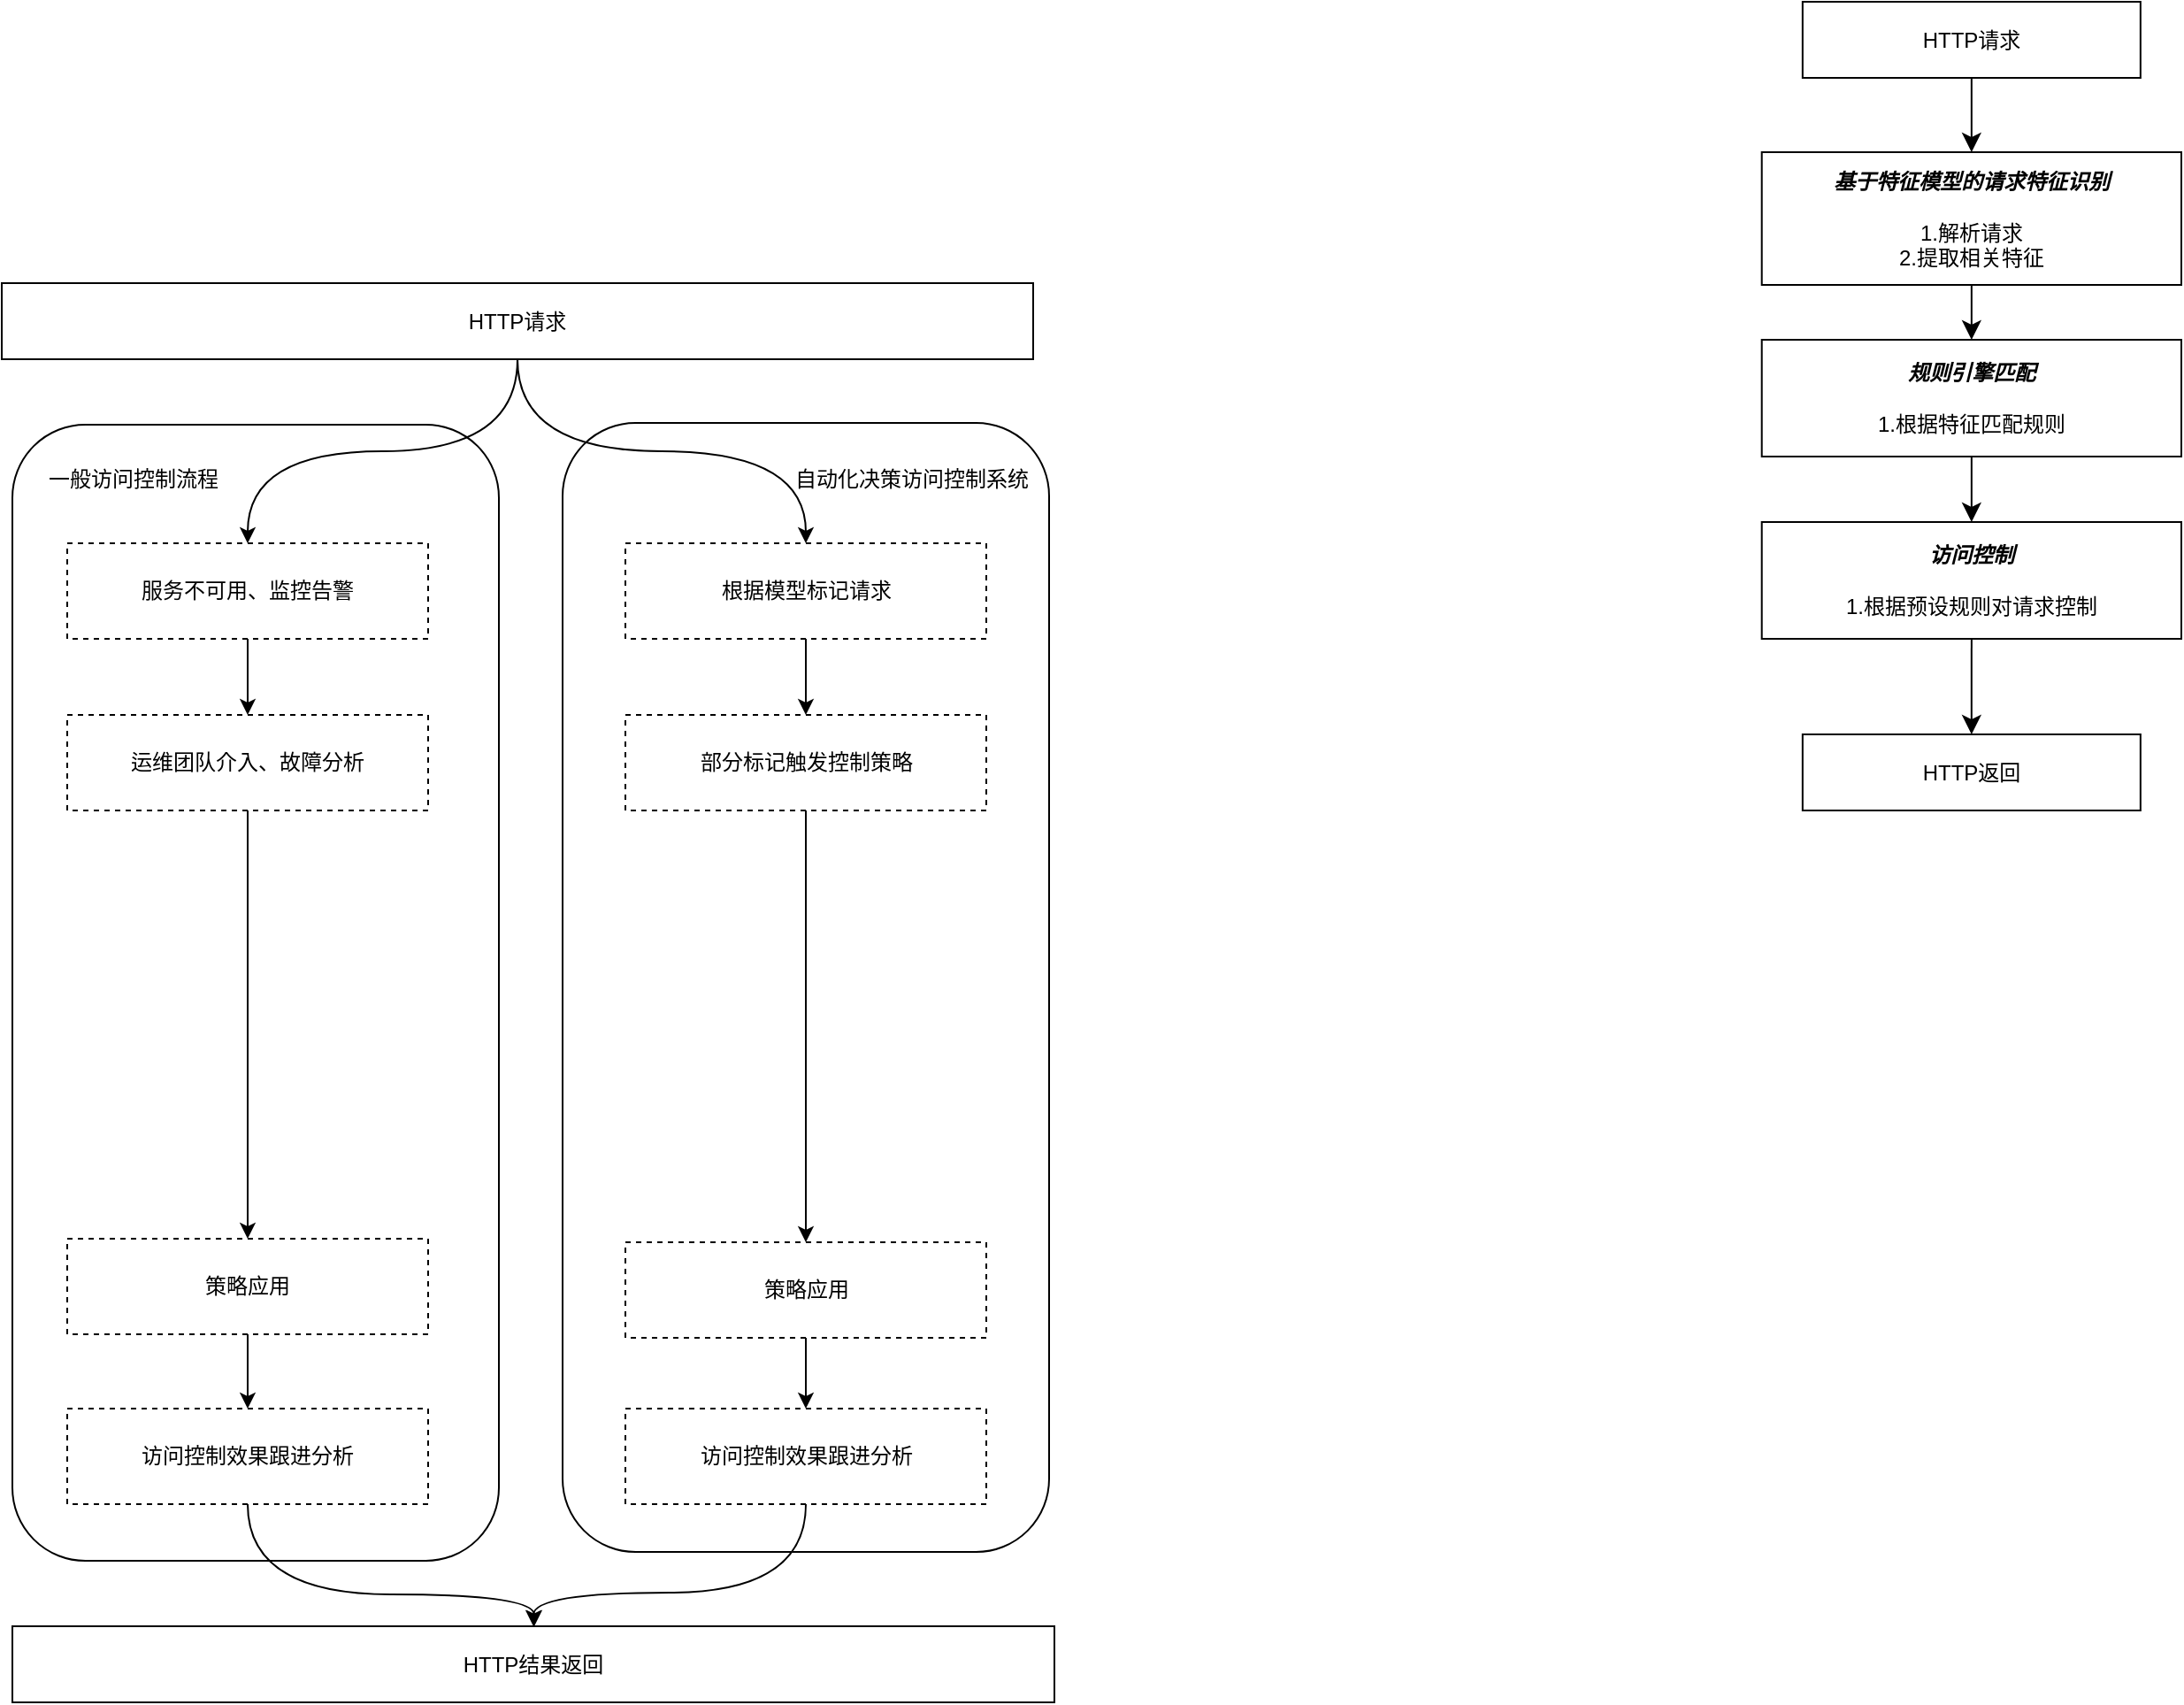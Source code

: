 <mxfile version="26.1.0" pages="2">
  <diagram name="第 1 页" id="TGypnsFDoZplq9Hz1j6t">
    <mxGraphModel dx="1647" dy="1175" grid="0" gridSize="10" guides="1" tooltips="1" connect="1" arrows="1" fold="1" page="0" pageScale="1" pageWidth="3300" pageHeight="4681" math="0" shadow="0">
      <root>
        <mxCell id="0" />
        <mxCell id="1" parent="0" />
        <mxCell id="rbxUUjU9S7yHSoXGGBeZ-32" value="" style="rounded=1;whiteSpace=wrap;html=1;movable=1;resizable=1;rotatable=1;deletable=1;editable=1;locked=0;connectable=1;" parent="1" vertex="1">
          <mxGeometry x="271" y="94" width="275" height="638" as="geometry" />
        </mxCell>
        <mxCell id="rbxUUjU9S7yHSoXGGBeZ-30" value="" style="rounded=1;whiteSpace=wrap;html=1;movable=1;resizable=1;rotatable=1;deletable=1;editable=1;locked=0;connectable=1;" parent="1" vertex="1">
          <mxGeometry x="-40" y="95" width="275" height="642" as="geometry" />
        </mxCell>
        <mxCell id="rbxUUjU9S7yHSoXGGBeZ-4" value="" style="edgeStyle=orthogonalEdgeStyle;rounded=0;orthogonalLoop=1;jettySize=auto;html=1;curved=1;movable=1;resizable=1;rotatable=1;deletable=1;editable=1;locked=0;connectable=1;" parent="1" source="rbxUUjU9S7yHSoXGGBeZ-2" target="rbxUUjU9S7yHSoXGGBeZ-3" edge="1">
          <mxGeometry relative="1" as="geometry" />
        </mxCell>
        <mxCell id="rbxUUjU9S7yHSoXGGBeZ-41" style="edgeStyle=orthogonalEdgeStyle;rounded=0;orthogonalLoop=1;jettySize=auto;html=1;entryX=0.5;entryY=0;entryDx=0;entryDy=0;curved=1;movable=1;resizable=1;rotatable=1;deletable=1;editable=1;locked=0;connectable=1;" parent="1" source="rbxUUjU9S7yHSoXGGBeZ-2" target="rbxUUjU9S7yHSoXGGBeZ-37" edge="1">
          <mxGeometry relative="1" as="geometry" />
        </mxCell>
        <mxCell id="rbxUUjU9S7yHSoXGGBeZ-2" value="HTTP请求" style="rounded=0;whiteSpace=wrap;html=1;movable=1;resizable=1;rotatable=1;deletable=1;editable=1;locked=0;connectable=1;" parent="1" vertex="1">
          <mxGeometry x="-46" y="15" width="583" height="43" as="geometry" />
        </mxCell>
        <mxCell id="rbxUUjU9S7yHSoXGGBeZ-28" value="" style="edgeStyle=orthogonalEdgeStyle;rounded=0;orthogonalLoop=1;jettySize=auto;html=1;movable=1;resizable=1;rotatable=1;deletable=1;editable=1;locked=0;connectable=1;" parent="1" source="rbxUUjU9S7yHSoXGGBeZ-3" target="rbxUUjU9S7yHSoXGGBeZ-26" edge="1">
          <mxGeometry relative="1" as="geometry" />
        </mxCell>
        <mxCell id="rbxUUjU9S7yHSoXGGBeZ-3" value="服务不可用、监控告警" style="whiteSpace=wrap;html=1;rounded=0;dashed=1;align=center;movable=1;resizable=1;rotatable=1;deletable=1;editable=1;locked=0;connectable=1;" parent="1" vertex="1">
          <mxGeometry x="-9" y="162" width="204" height="54" as="geometry" />
        </mxCell>
        <mxCell id="rbxUUjU9S7yHSoXGGBeZ-29" value="" style="edgeStyle=orthogonalEdgeStyle;rounded=0;orthogonalLoop=1;jettySize=auto;html=1;movable=1;resizable=1;rotatable=1;deletable=1;editable=1;locked=0;connectable=1;" parent="1" source="rbxUUjU9S7yHSoXGGBeZ-26" target="rbxUUjU9S7yHSoXGGBeZ-27" edge="1">
          <mxGeometry relative="1" as="geometry" />
        </mxCell>
        <mxCell id="rbxUUjU9S7yHSoXGGBeZ-26" value="运维团队介入、故障分析" style="whiteSpace=wrap;html=1;rounded=0;dashed=1;align=center;movable=1;resizable=1;rotatable=1;deletable=1;editable=1;locked=0;connectable=1;" parent="1" vertex="1">
          <mxGeometry x="-9" y="259" width="204" height="54" as="geometry" />
        </mxCell>
        <mxCell id="rbxUUjU9S7yHSoXGGBeZ-34" value="" style="edgeStyle=orthogonalEdgeStyle;rounded=0;orthogonalLoop=1;jettySize=auto;html=1;movable=1;resizable=1;rotatable=1;deletable=1;editable=1;locked=0;connectable=1;" parent="1" source="rbxUUjU9S7yHSoXGGBeZ-27" target="rbxUUjU9S7yHSoXGGBeZ-33" edge="1">
          <mxGeometry relative="1" as="geometry" />
        </mxCell>
        <mxCell id="rbxUUjU9S7yHSoXGGBeZ-27" value="策略应用" style="whiteSpace=wrap;html=1;rounded=0;dashed=1;align=center;movable=1;resizable=1;rotatable=1;deletable=1;editable=1;locked=0;connectable=1;" parent="1" vertex="1">
          <mxGeometry x="-9" y="555" width="204" height="54" as="geometry" />
        </mxCell>
        <mxCell id="rbxUUjU9S7yHSoXGGBeZ-36" style="edgeStyle=orthogonalEdgeStyle;rounded=0;orthogonalLoop=1;jettySize=auto;html=1;curved=1;movable=1;resizable=1;rotatable=1;deletable=1;editable=1;locked=0;connectable=1;" parent="1" source="rbxUUjU9S7yHSoXGGBeZ-33" target="rbxUUjU9S7yHSoXGGBeZ-35" edge="1">
          <mxGeometry relative="1" as="geometry">
            <Array as="points">
              <mxPoint x="93" y="756" />
              <mxPoint x="255" y="756" />
            </Array>
          </mxGeometry>
        </mxCell>
        <mxCell id="rbxUUjU9S7yHSoXGGBeZ-33" value="访问控制效果跟进分析" style="whiteSpace=wrap;html=1;rounded=0;dashed=1;align=center;movable=1;resizable=1;rotatable=1;deletable=1;editable=1;locked=0;connectable=1;" parent="1" vertex="1">
          <mxGeometry x="-9" y="651" width="204" height="54" as="geometry" />
        </mxCell>
        <mxCell id="rbxUUjU9S7yHSoXGGBeZ-35" value="HTTP结果返回" style="rounded=0;whiteSpace=wrap;html=1;movable=1;resizable=1;rotatable=1;deletable=1;editable=1;locked=0;connectable=1;" parent="1" vertex="1">
          <mxGeometry x="-40" y="774" width="589" height="43" as="geometry" />
        </mxCell>
        <mxCell id="rbxUUjU9S7yHSoXGGBeZ-39" value="" style="edgeStyle=orthogonalEdgeStyle;rounded=0;orthogonalLoop=1;jettySize=auto;html=1;movable=1;resizable=1;rotatable=1;deletable=1;editable=1;locked=0;connectable=1;" parent="1" source="rbxUUjU9S7yHSoXGGBeZ-37" target="rbxUUjU9S7yHSoXGGBeZ-38" edge="1">
          <mxGeometry relative="1" as="geometry" />
        </mxCell>
        <mxCell id="rbxUUjU9S7yHSoXGGBeZ-37" value="根据模型标记请求" style="whiteSpace=wrap;html=1;rounded=0;dashed=1;align=center;movable=1;resizable=1;rotatable=1;deletable=1;editable=1;locked=0;connectable=1;" parent="1" vertex="1">
          <mxGeometry x="306.5" y="162" width="204" height="54" as="geometry" />
        </mxCell>
        <mxCell id="rbxUUjU9S7yHSoXGGBeZ-43" style="edgeStyle=orthogonalEdgeStyle;rounded=0;orthogonalLoop=1;jettySize=auto;html=1;entryX=0.5;entryY=0;entryDx=0;entryDy=0;movable=1;resizable=1;rotatable=1;deletable=1;editable=1;locked=0;connectable=1;" parent="1" source="rbxUUjU9S7yHSoXGGBeZ-38" target="rbxUUjU9S7yHSoXGGBeZ-42" edge="1">
          <mxGeometry relative="1" as="geometry" />
        </mxCell>
        <mxCell id="rbxUUjU9S7yHSoXGGBeZ-38" value="部分标记触发控制策略" style="whiteSpace=wrap;html=1;rounded=0;dashed=1;align=center;movable=1;resizable=1;rotatable=1;deletable=1;editable=1;locked=0;connectable=1;" parent="1" vertex="1">
          <mxGeometry x="306.5" y="259" width="204" height="54" as="geometry" />
        </mxCell>
        <mxCell id="rbxUUjU9S7yHSoXGGBeZ-46" value="" style="edgeStyle=orthogonalEdgeStyle;rounded=0;orthogonalLoop=1;jettySize=auto;html=1;movable=1;resizable=1;rotatable=1;deletable=1;editable=1;locked=0;connectable=1;" parent="1" source="rbxUUjU9S7yHSoXGGBeZ-42" target="rbxUUjU9S7yHSoXGGBeZ-44" edge="1">
          <mxGeometry relative="1" as="geometry" />
        </mxCell>
        <mxCell id="rbxUUjU9S7yHSoXGGBeZ-42" value="策略应用" style="whiteSpace=wrap;html=1;rounded=0;dashed=1;align=center;movable=1;resizable=1;rotatable=1;deletable=1;editable=1;locked=0;connectable=1;" parent="1" vertex="1">
          <mxGeometry x="306.5" y="557" width="204" height="54" as="geometry" />
        </mxCell>
        <mxCell id="rbxUUjU9S7yHSoXGGBeZ-47" style="edgeStyle=orthogonalEdgeStyle;rounded=0;orthogonalLoop=1;jettySize=auto;html=1;entryX=0.5;entryY=0;entryDx=0;entryDy=0;curved=1;movable=1;resizable=1;rotatable=1;deletable=1;editable=1;locked=0;connectable=1;" parent="1" source="rbxUUjU9S7yHSoXGGBeZ-44" target="rbxUUjU9S7yHSoXGGBeZ-35" edge="1">
          <mxGeometry relative="1" as="geometry">
            <Array as="points">
              <mxPoint x="409" y="755" />
              <mxPoint x="255" y="755" />
            </Array>
          </mxGeometry>
        </mxCell>
        <mxCell id="rbxUUjU9S7yHSoXGGBeZ-44" value="访问控制效果跟进分析" style="whiteSpace=wrap;html=1;rounded=0;dashed=1;align=center;movable=1;resizable=1;rotatable=1;deletable=1;editable=1;locked=0;connectable=1;" parent="1" vertex="1">
          <mxGeometry x="306.5" y="651" width="204" height="54" as="geometry" />
        </mxCell>
        <mxCell id="rbxUUjU9S7yHSoXGGBeZ-48" value="一般访问控制流程" style="text;html=1;align=center;verticalAlign=middle;whiteSpace=wrap;rounded=0;movable=1;resizable=1;rotatable=1;deletable=1;editable=1;locked=0;connectable=1;" parent="1" vertex="1">
          <mxGeometry x="-40" y="111" width="137" height="30" as="geometry" />
        </mxCell>
        <mxCell id="rbxUUjU9S7yHSoXGGBeZ-49" value="&lt;p class=&quot;MsoNormal&quot;&gt;&lt;font face=&quot;Helvetica&quot;&gt;自动化决策访问控制系统&lt;/font&gt;&lt;/p&gt;" style="text;html=1;align=center;verticalAlign=middle;whiteSpace=wrap;rounded=0;movable=1;resizable=1;rotatable=1;deletable=1;editable=1;locked=0;connectable=1;" parent="1" vertex="1">
          <mxGeometry x="400" y="111" width="137" height="30" as="geometry" />
        </mxCell>
        <mxCell id="0UYTy_ooOOgmcR3vIYsc-4" value="" style="edgeStyle=none;curved=1;rounded=0;orthogonalLoop=1;jettySize=auto;html=1;fontSize=12;startSize=8;endSize=8;" edge="1" parent="1" source="0UYTy_ooOOgmcR3vIYsc-2" target="0UYTy_ooOOgmcR3vIYsc-3">
          <mxGeometry relative="1" as="geometry" />
        </mxCell>
        <mxCell id="0UYTy_ooOOgmcR3vIYsc-2" value="HTTP请求" style="rounded=0;whiteSpace=wrap;html=1;movable=1;resizable=1;rotatable=1;deletable=1;editable=1;locked=0;connectable=1;" vertex="1" parent="1">
          <mxGeometry x="971.92" y="-144" width="191" height="43" as="geometry" />
        </mxCell>
        <mxCell id="0UYTy_ooOOgmcR3vIYsc-7" style="edgeStyle=none;curved=1;rounded=0;orthogonalLoop=1;jettySize=auto;html=1;exitX=0.5;exitY=1;exitDx=0;exitDy=0;fontSize=12;startSize=8;endSize=8;" edge="1" parent="1" source="0UYTy_ooOOgmcR3vIYsc-3" target="0UYTy_ooOOgmcR3vIYsc-6">
          <mxGeometry relative="1" as="geometry" />
        </mxCell>
        <mxCell id="0UYTy_ooOOgmcR3vIYsc-3" value="&lt;b&gt;&lt;i&gt;基于特征模型的请求特征识别&lt;/i&gt;&lt;/b&gt;&lt;div&gt;&lt;div&gt;&lt;br&gt;&lt;/div&gt;&lt;div&gt;1.解析请求&lt;/div&gt;&lt;div&gt;2.提取相关特征&lt;/div&gt;&lt;/div&gt;" style="whiteSpace=wrap;html=1;rounded=0;resizable=1;" vertex="1" parent="1">
          <mxGeometry x="948.85" y="-59" width="237.15" height="75" as="geometry" />
        </mxCell>
        <mxCell id="0UYTy_ooOOgmcR3vIYsc-9" style="edgeStyle=none;curved=1;rounded=0;orthogonalLoop=1;jettySize=auto;html=1;exitX=0.5;exitY=1;exitDx=0;exitDy=0;fontSize=12;startSize=8;endSize=8;" edge="1" parent="1" source="0UYTy_ooOOgmcR3vIYsc-6" target="0UYTy_ooOOgmcR3vIYsc-8">
          <mxGeometry relative="1" as="geometry" />
        </mxCell>
        <mxCell id="0UYTy_ooOOgmcR3vIYsc-6" value="&lt;b&gt;&lt;i&gt;规则引擎匹配&lt;/i&gt;&lt;/b&gt;&lt;div&gt;&lt;b&gt;&lt;i&gt;&lt;br&gt;&lt;/i&gt;&lt;/b&gt;&lt;div&gt;&lt;div&gt;&lt;span style=&quot;background-color: transparent; color: light-dark(rgb(0, 0, 0), rgb(255, 255, 255));&quot;&gt;1.根据特征匹配规则&lt;/span&gt;&lt;/div&gt;&lt;/div&gt;&lt;/div&gt;" style="whiteSpace=wrap;html=1;rounded=0;resizable=1;" vertex="1" parent="1">
          <mxGeometry x="948.85" y="47" width="237.15" height="66" as="geometry" />
        </mxCell>
        <mxCell id="0UYTy_ooOOgmcR3vIYsc-11" style="edgeStyle=none;curved=1;rounded=0;orthogonalLoop=1;jettySize=auto;html=1;fontSize=12;startSize=8;endSize=8;" edge="1" parent="1" source="0UYTy_ooOOgmcR3vIYsc-8" target="0UYTy_ooOOgmcR3vIYsc-10">
          <mxGeometry relative="1" as="geometry" />
        </mxCell>
        <mxCell id="0UYTy_ooOOgmcR3vIYsc-8" value="&lt;b&gt;&lt;i&gt;访问控制&lt;/i&gt;&lt;/b&gt;&lt;br&gt;&lt;div&gt;&lt;b&gt;&lt;i&gt;&lt;br&gt;&lt;/i&gt;&lt;/b&gt;&lt;div&gt;&lt;div&gt;&lt;span style=&quot;background-color: transparent; color: light-dark(rgb(0, 0, 0), rgb(255, 255, 255));&quot;&gt;1.根据预设规则对请求控制&lt;/span&gt;&lt;/div&gt;&lt;/div&gt;&lt;/div&gt;" style="whiteSpace=wrap;html=1;rounded=0;resizable=1;" vertex="1" parent="1">
          <mxGeometry x="948.85" y="150" width="237.15" height="66" as="geometry" />
        </mxCell>
        <mxCell id="0UYTy_ooOOgmcR3vIYsc-10" value="HTTP返回" style="rounded=0;whiteSpace=wrap;html=1;movable=1;resizable=1;rotatable=1;deletable=1;editable=1;locked=0;connectable=1;" vertex="1" parent="1">
          <mxGeometry x="971.92" y="270" width="191" height="43" as="geometry" />
        </mxCell>
      </root>
    </mxGraphModel>
  </diagram>
  <diagram id="wvb-KrhQ2g4weIJNqjnz" name="第 2 页">
    <mxGraphModel dx="1834" dy="1241" grid="0" gridSize="10" guides="1" tooltips="1" connect="1" arrows="1" fold="1" page="0" pageScale="1" pageWidth="3300" pageHeight="4681" math="0" shadow="0">
      <root>
        <mxCell id="0" />
        <mxCell id="1" parent="0" />
        <mxCell id="bd2CtX0tMnHfFIWugZ1b-1" value="HTTP请求" style="rounded=0;whiteSpace=wrap;html=1;" parent="1" vertex="1">
          <mxGeometry x="-82" y="-109" width="291" height="48" as="geometry" />
        </mxCell>
        <mxCell id="MbXZIYN0QshrprzJ5fD_-1" value="" style="rounded=1;whiteSpace=wrap;html=1;movable=1;resizable=1;rotatable=1;deletable=1;editable=1;locked=0;connectable=1;" vertex="1" parent="1">
          <mxGeometry x="-84" y="-25" width="293" height="454" as="geometry" />
        </mxCell>
        <mxCell id="MbXZIYN0QshrprzJ5fD_-3" value="" style="rounded=1;whiteSpace=wrap;html=1;movable=1;resizable=1;rotatable=1;deletable=1;editable=1;locked=0;connectable=1;" vertex="1" parent="1">
          <mxGeometry x="277" y="-28" width="293" height="453" as="geometry" />
        </mxCell>
        <mxCell id="0QgEDYYJ5gz4pnCVEC82-1" value="基于特征识别的访问控制系统" style="text;html=1;align=center;verticalAlign=middle;whiteSpace=wrap;rounded=0;rotation=90;" vertex="1" parent="1">
          <mxGeometry x="-208" y="136" width="177" height="30" as="geometry" />
        </mxCell>
        <mxCell id="wMSSB-UtIW8BPJWzu24c-10" style="edgeStyle=orthogonalEdgeStyle;rounded=0;orthogonalLoop=1;jettySize=auto;html=1;entryX=0;entryY=0.5;entryDx=0;entryDy=0;curved=1;" edge="1" parent="1" source="BoW7oSQBf-tLeTktkeOK-1" target="wMSSB-UtIW8BPJWzu24c-3">
          <mxGeometry relative="1" as="geometry">
            <Array as="points">
              <mxPoint x="-5" y="70" />
              <mxPoint x="203" y="70" />
              <mxPoint x="203" y="43" />
            </Array>
          </mxGeometry>
        </mxCell>
        <mxCell id="wMSSB-UtIW8BPJWzu24c-23" style="edgeStyle=orthogonalEdgeStyle;rounded=0;orthogonalLoop=1;jettySize=auto;html=1;entryX=0.5;entryY=0;entryDx=0;entryDy=0;" edge="1" parent="1" source="BoW7oSQBf-tLeTktkeOK-1" target="wMSSB-UtIW8BPJWzu24c-6">
          <mxGeometry relative="1" as="geometry" />
        </mxCell>
        <mxCell id="BoW7oSQBf-tLeTktkeOK-1" value="Request-A" style="whiteSpace=wrap;html=1;rounded=0;align=center;movable=1;resizable=1;rotatable=1;deletable=1;editable=1;locked=0;connectable=1;" vertex="1" parent="1">
          <mxGeometry x="-59" y="32" width="108.5" height="28" as="geometry" />
        </mxCell>
        <mxCell id="wMSSB-UtIW8BPJWzu24c-1" value="特征识别模型服务" style="text;html=1;align=center;verticalAlign=middle;whiteSpace=wrap;rounded=0;rotation=0;" vertex="1" parent="1">
          <mxGeometry x="329" y="-20" width="177" height="30" as="geometry" />
        </mxCell>
        <mxCell id="wMSSB-UtIW8BPJWzu24c-4" style="edgeStyle=orthogonalEdgeStyle;rounded=0;orthogonalLoop=1;jettySize=auto;html=1;curved=1;" edge="1" parent="1" source="wMSSB-UtIW8BPJWzu24c-2" target="wMSSB-UtIW8BPJWzu24c-3">
          <mxGeometry relative="1" as="geometry">
            <Array as="points">
              <mxPoint x="133" y="76" />
              <mxPoint x="261" y="76" />
              <mxPoint x="261" y="43" />
            </Array>
          </mxGeometry>
        </mxCell>
        <mxCell id="wMSSB-UtIW8BPJWzu24c-24" style="edgeStyle=orthogonalEdgeStyle;rounded=0;orthogonalLoop=1;jettySize=auto;html=1;entryX=0.5;entryY=0;entryDx=0;entryDy=0;" edge="1" parent="1" source="wMSSB-UtIW8BPJWzu24c-2" target="wMSSB-UtIW8BPJWzu24c-7">
          <mxGeometry relative="1" as="geometry" />
        </mxCell>
        <mxCell id="wMSSB-UtIW8BPJWzu24c-2" value="Request-B" style="whiteSpace=wrap;html=1;rounded=0;align=center;movable=1;resizable=1;rotatable=1;deletable=1;editable=1;locked=0;connectable=1;" vertex="1" parent="1">
          <mxGeometry x="79" y="33" width="108.5" height="27" as="geometry" />
        </mxCell>
        <mxCell id="wMSSB-UtIW8BPJWzu24c-3" value="RestApi" style="whiteSpace=wrap;html=1;rounded=0;align=center;movable=1;resizable=1;rotatable=1;deletable=1;editable=1;locked=0;connectable=1;" vertex="1" parent="1">
          <mxGeometry x="313" y="26" width="233" height="27" as="geometry" />
        </mxCell>
        <mxCell id="wMSSB-UtIW8BPJWzu24c-14" style="edgeStyle=orthogonalEdgeStyle;rounded=0;orthogonalLoop=1;jettySize=auto;html=1;curved=1;" edge="1" parent="1" source="wMSSB-UtIW8BPJWzu24c-6" target="wMSSB-UtIW8BPJWzu24c-11">
          <mxGeometry relative="1" as="geometry" />
        </mxCell>
        <mxCell id="wMSSB-UtIW8BPJWzu24c-6" value="Request-A&lt;div&gt;（TAG-A）&lt;/div&gt;" style="whiteSpace=wrap;html=1;rounded=0;align=center;movable=1;resizable=1;rotatable=1;deletable=1;editable=1;locked=0;connectable=1;fillColor=#d5e8d4;strokeColor=#82b366;" vertex="1" parent="1">
          <mxGeometry x="-59" y="110" width="108.5" height="54" as="geometry" />
        </mxCell>
        <mxCell id="wMSSB-UtIW8BPJWzu24c-18" style="edgeStyle=orthogonalEdgeStyle;rounded=0;orthogonalLoop=1;jettySize=auto;html=1;curved=1;" edge="1" parent="1" source="wMSSB-UtIW8BPJWzu24c-7" target="wMSSB-UtIW8BPJWzu24c-11">
          <mxGeometry relative="1" as="geometry" />
        </mxCell>
        <mxCell id="wMSSB-UtIW8BPJWzu24c-7" value="Request-B&lt;div&gt;（TAG-B）&lt;/div&gt;" style="whiteSpace=wrap;html=1;rounded=0;align=center;movable=1;resizable=1;rotatable=1;deletable=1;editable=1;locked=0;connectable=1;fillColor=#e51400;fontColor=#ffffff;strokeColor=#B20000;" vertex="1" parent="1">
          <mxGeometry x="79" y="109" width="108.5" height="57" as="geometry" />
        </mxCell>
        <mxCell id="wMSSB-UtIW8BPJWzu24c-8" style="edgeStyle=orthogonalEdgeStyle;rounded=0;orthogonalLoop=1;jettySize=auto;html=1;curved=1;" edge="1" parent="1" source="bd2CtX0tMnHfFIWugZ1b-1" target="BoW7oSQBf-tLeTktkeOK-1">
          <mxGeometry relative="1" as="geometry">
            <Array as="points">
              <mxPoint x="64" y="-39" />
              <mxPoint x="-5" y="-39" />
            </Array>
          </mxGeometry>
        </mxCell>
        <mxCell id="wMSSB-UtIW8BPJWzu24c-9" style="edgeStyle=orthogonalEdgeStyle;rounded=0;orthogonalLoop=1;jettySize=auto;html=1;entryX=0.5;entryY=0;entryDx=0;entryDy=0;curved=1;" edge="1" parent="1" source="bd2CtX0tMnHfFIWugZ1b-1" target="wMSSB-UtIW8BPJWzu24c-2">
          <mxGeometry relative="1" as="geometry">
            <Array as="points">
              <mxPoint x="64" y="-37" />
              <mxPoint x="133" y="-37" />
            </Array>
          </mxGeometry>
        </mxCell>
        <mxCell id="wMSSB-UtIW8BPJWzu24c-17" value="" style="edgeStyle=orthogonalEdgeStyle;rounded=0;orthogonalLoop=1;jettySize=auto;html=1;curved=1;" edge="1" parent="1" source="wMSSB-UtIW8BPJWzu24c-11" target="wMSSB-UtIW8BPJWzu24c-12">
          <mxGeometry relative="1" as="geometry" />
        </mxCell>
        <mxCell id="wMSSB-UtIW8BPJWzu24c-22" style="edgeStyle=orthogonalEdgeStyle;rounded=0;orthogonalLoop=1;jettySize=auto;html=1;entryX=0.5;entryY=0;entryDx=0;entryDy=0;curved=1;exitX=0.5;exitY=1;exitDx=0;exitDy=0;" edge="1" parent="1" source="wMSSB-UtIW8BPJWzu24c-11" target="wMSSB-UtIW8BPJWzu24c-13">
          <mxGeometry relative="1" as="geometry">
            <Array as="points">
              <mxPoint x="150" y="274" />
              <mxPoint x="150" y="400" />
              <mxPoint x="64" y="400" />
            </Array>
          </mxGeometry>
        </mxCell>
        <mxCell id="wMSSB-UtIW8BPJWzu24c-11" value="访问控制处理器&lt;div&gt;（TAG-1: forward）&lt;/div&gt;&lt;div&gt;（TAG-2: forbidden）&lt;br&gt;&lt;/div&gt;&lt;div&gt;......&lt;/div&gt;" style="whiteSpace=wrap;html=1;rounded=0;align=center;movable=1;resizable=1;rotatable=1;deletable=1;editable=1;locked=0;connectable=1;" vertex="1" parent="1">
          <mxGeometry x="-65.5" y="205" width="253" height="68" as="geometry" />
        </mxCell>
        <mxCell id="wMSSB-UtIW8BPJWzu24c-19" style="edgeStyle=orthogonalEdgeStyle;rounded=0;orthogonalLoop=1;jettySize=auto;html=1;curved=1;" edge="1" parent="1" source="wMSSB-UtIW8BPJWzu24c-12" target="wMSSB-UtIW8BPJWzu24c-13">
          <mxGeometry relative="1" as="geometry" />
        </mxCell>
        <mxCell id="wMSSB-UtIW8BPJWzu24c-12" value="dst-service" style="whiteSpace=wrap;html=1;rounded=0;align=center;movable=1;resizable=1;rotatable=1;deletable=1;editable=1;locked=0;connectable=1;fillColor=#d5e8d4;strokeColor=#82b366;" vertex="1" parent="1">
          <mxGeometry x="-59" y="319" width="108.5" height="54" as="geometry" />
        </mxCell>
        <mxCell id="wMSSB-UtIW8BPJWzu24c-13" value="HTTP返回" style="rounded=0;whiteSpace=wrap;html=1;" vertex="1" parent="1">
          <mxGeometry x="-82" y="485" width="291" height="48" as="geometry" />
        </mxCell>
        <mxCell id="wMSSB-UtIW8BPJWzu24c-25" value="200" style="text;html=1;align=center;verticalAlign=middle;whiteSpace=wrap;rounded=0;" vertex="1" parent="1">
          <mxGeometry x="-52" y="390" width="60" height="30" as="geometry" />
        </mxCell>
        <mxCell id="wMSSB-UtIW8BPJWzu24c-26" value="403" style="text;html=1;align=center;verticalAlign=middle;whiteSpace=wrap;rounded=0;" vertex="1" parent="1">
          <mxGeometry x="115" y="390" width="60" height="30" as="geometry" />
        </mxCell>
        <mxCell id="wMSSB-UtIW8BPJWzu24c-27" value="" style="whiteSpace=wrap;html=1;rounded=0;align=center;movable=1;resizable=1;rotatable=1;deletable=1;editable=1;locked=0;connectable=1;" vertex="1" parent="1">
          <mxGeometry x="313" y="117.5" width="105" height="291.5" as="geometry" />
        </mxCell>
        <mxCell id="wMSSB-UtIW8BPJWzu24c-29" value="" style="whiteSpace=wrap;html=1;rounded=0;align=center;movable=1;resizable=1;rotatable=1;deletable=1;editable=1;locked=0;connectable=1;" vertex="1" parent="1">
          <mxGeometry x="443" y="117.5" width="105" height="291.5" as="geometry" />
        </mxCell>
        <mxCell id="wMSSB-UtIW8BPJWzu24c-30" value="特征工程" style="text;html=1;align=center;verticalAlign=middle;whiteSpace=wrap;rounded=0;" vertex="1" parent="1">
          <mxGeometry x="336" y="134" width="60" height="25" as="geometry" />
        </mxCell>
        <mxCell id="wMSSB-UtIW8BPJWzu24c-31" value="模型构建" style="text;html=1;align=center;verticalAlign=middle;whiteSpace=wrap;rounded=0;" vertex="1" parent="1">
          <mxGeometry x="465.5" y="127" width="60" height="30" as="geometry" />
        </mxCell>
        <mxCell id="wMSSB-UtIW8BPJWzu24c-32" value="数据采集" style="whiteSpace=wrap;html=1;rounded=0;align=center;movable=1;resizable=1;rotatable=1;deletable=1;editable=1;locked=0;connectable=1;" vertex="1" parent="1">
          <mxGeometry x="333" y="174" width="66" height="28" as="geometry" />
        </mxCell>
        <mxCell id="wMSSB-UtIW8BPJWzu24c-33" value="特征提取" style="whiteSpace=wrap;html=1;rounded=0;align=center;movable=1;resizable=1;rotatable=1;deletable=1;editable=1;locked=0;connectable=1;" vertex="1" parent="1">
          <mxGeometry x="333" y="222.5" width="66" height="28" as="geometry" />
        </mxCell>
        <mxCell id="wMSSB-UtIW8BPJWzu24c-34" value="特征组合" style="whiteSpace=wrap;html=1;rounded=0;align=center;movable=1;resizable=1;rotatable=1;deletable=1;editable=1;locked=0;connectable=1;" vertex="1" parent="1">
          <mxGeometry x="333" y="269" width="66" height="28" as="geometry" />
        </mxCell>
        <mxCell id="wMSSB-UtIW8BPJWzu24c-35" value="特征转换" style="whiteSpace=wrap;html=1;rounded=0;align=center;movable=1;resizable=1;rotatable=1;deletable=1;editable=1;locked=0;connectable=1;" vertex="1" parent="1">
          <mxGeometry x="332" y="313" width="66" height="28" as="geometry" />
        </mxCell>
        <mxCell id="wMSSB-UtIW8BPJWzu24c-36" value="特征标准化" style="whiteSpace=wrap;html=1;rounded=0;align=center;movable=1;resizable=1;rotatable=1;deletable=1;editable=1;locked=0;connectable=1;" vertex="1" parent="1">
          <mxGeometry x="333" y="362" width="66" height="28" as="geometry" />
        </mxCell>
        <mxCell id="wMSSB-UtIW8BPJWzu24c-37" value="模型初始化" style="whiteSpace=wrap;html=1;rounded=0;align=center;movable=1;resizable=1;rotatable=1;deletable=1;editable=1;locked=0;connectable=1;" vertex="1" parent="1">
          <mxGeometry x="462.5" y="174" width="66" height="28" as="geometry" />
        </mxCell>
        <mxCell id="wMSSB-UtIW8BPJWzu24c-38" value="模型训练" style="whiteSpace=wrap;html=1;rounded=0;align=center;movable=1;resizable=1;rotatable=1;deletable=1;editable=1;locked=0;connectable=1;" vertex="1" parent="1">
          <mxGeometry x="462.5" y="238" width="66" height="28" as="geometry" />
        </mxCell>
        <mxCell id="wMSSB-UtIW8BPJWzu24c-39" value="模型拟合" style="whiteSpace=wrap;html=1;rounded=0;align=center;movable=1;resizable=1;rotatable=1;deletable=1;editable=1;locked=0;connectable=1;" vertex="1" parent="1">
          <mxGeometry x="461.5" y="293" width="66" height="28" as="geometry" />
        </mxCell>
        <mxCell id="wMSSB-UtIW8BPJWzu24c-40" value="参数调优" style="whiteSpace=wrap;html=1;rounded=0;align=center;movable=1;resizable=1;rotatable=1;deletable=1;editable=1;locked=0;connectable=1;" vertex="1" parent="1">
          <mxGeometry x="462.5" y="350" width="66" height="28" as="geometry" />
        </mxCell>
        <mxCell id="wMSSB-UtIW8BPJWzu24c-43" value="模型数据库" style="whiteSpace=wrap;html=1;rounded=0;align=center;movable=1;resizable=1;rotatable=1;deletable=1;editable=1;locked=0;connectable=1;" vertex="1" parent="1">
          <mxGeometry x="313" y="72" width="233" height="27" as="geometry" />
        </mxCell>
      </root>
    </mxGraphModel>
  </diagram>
</mxfile>
